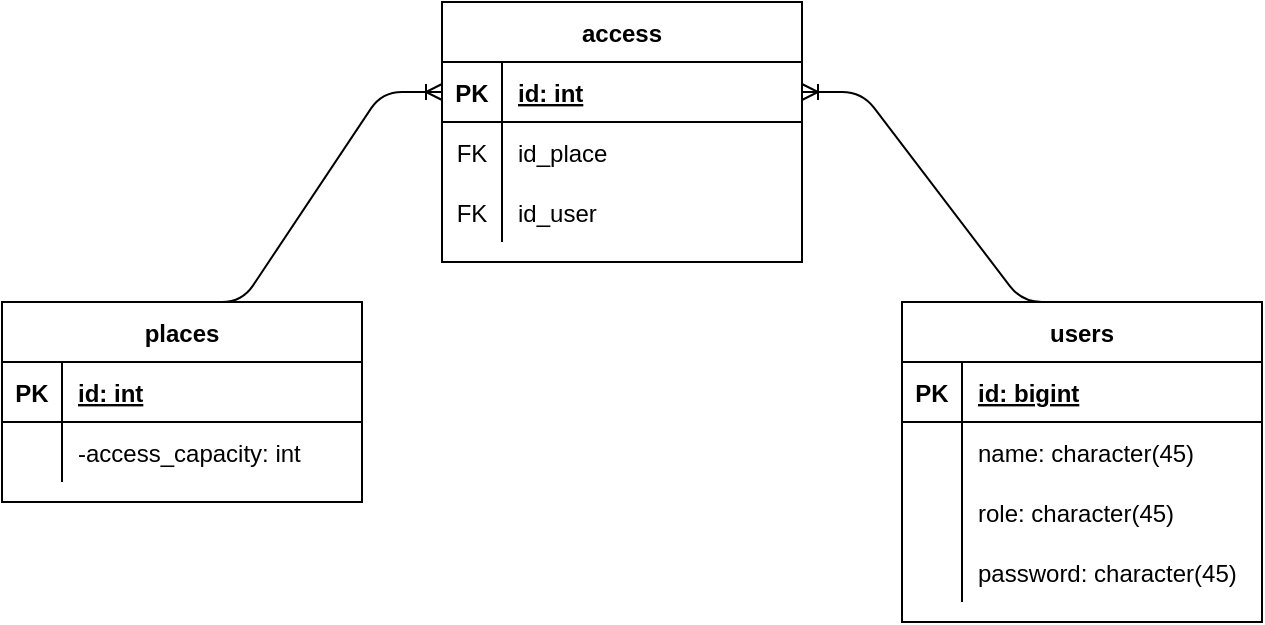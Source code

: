 <mxfile version="14.5.10" type="github">
  <diagram id="pMr2-8Fk7_t-RmYYnqNG" name="SP1">
    <mxGraphModel dx="824" dy="494" grid="1" gridSize="10" guides="1" tooltips="1" connect="1" arrows="1" fold="1" page="1" pageScale="1" pageWidth="827" pageHeight="1169" math="0" shadow="0">
      <root>
        <mxCell id="LHjxUZURgRBe0jZGBRI_-0" />
        <mxCell id="LHjxUZURgRBe0jZGBRI_-1" parent="LHjxUZURgRBe0jZGBRI_-0" />
        <mxCell id="5WBtqXstfrGItNk_PKjU-9" value="" style="edgeStyle=entityRelationEdgeStyle;fontSize=12;html=1;endArrow=ERoneToMany;exitX=0.5;exitY=0;exitDx=0;exitDy=0;" parent="LHjxUZURgRBe0jZGBRI_-1" source="rzSMgFn_EuNxf4w6TY6o-18" target="rzSMgFn_EuNxf4w6TY6o-6" edge="1">
          <mxGeometry width="100" height="100" relative="1" as="geometry">
            <mxPoint x="90" y="350.07" as="sourcePoint" />
            <mxPoint x="258.08" y="299.998" as="targetPoint" />
          </mxGeometry>
        </mxCell>
        <mxCell id="rzSMgFn_EuNxf4w6TY6o-5" value="access" style="shape=table;startSize=30;container=1;collapsible=1;childLayout=tableLayout;fixedRows=1;rowLines=0;fontStyle=1;align=center;resizeLast=1;" vertex="1" parent="LHjxUZURgRBe0jZGBRI_-1">
          <mxGeometry x="330" y="280" width="180" height="130" as="geometry" />
        </mxCell>
        <mxCell id="rzSMgFn_EuNxf4w6TY6o-6" value="" style="shape=partialRectangle;collapsible=0;dropTarget=0;pointerEvents=0;fillColor=none;top=0;left=0;bottom=1;right=0;points=[[0,0.5],[1,0.5]];portConstraint=eastwest;" vertex="1" parent="rzSMgFn_EuNxf4w6TY6o-5">
          <mxGeometry y="30" width="180" height="30" as="geometry" />
        </mxCell>
        <mxCell id="rzSMgFn_EuNxf4w6TY6o-7" value="PK" style="shape=partialRectangle;connectable=0;fillColor=none;top=0;left=0;bottom=0;right=0;fontStyle=1;overflow=hidden;" vertex="1" parent="rzSMgFn_EuNxf4w6TY6o-6">
          <mxGeometry width="30" height="30" as="geometry" />
        </mxCell>
        <mxCell id="rzSMgFn_EuNxf4w6TY6o-8" value="id: int" style="shape=partialRectangle;connectable=0;fillColor=none;top=0;left=0;bottom=0;right=0;align=left;spacingLeft=6;fontStyle=5;overflow=hidden;" vertex="1" parent="rzSMgFn_EuNxf4w6TY6o-6">
          <mxGeometry x="30" width="150" height="30" as="geometry" />
        </mxCell>
        <mxCell id="rzSMgFn_EuNxf4w6TY6o-9" value="" style="shape=partialRectangle;collapsible=0;dropTarget=0;pointerEvents=0;fillColor=none;top=0;left=0;bottom=0;right=0;points=[[0,0.5],[1,0.5]];portConstraint=eastwest;" vertex="1" parent="rzSMgFn_EuNxf4w6TY6o-5">
          <mxGeometry y="60" width="180" height="30" as="geometry" />
        </mxCell>
        <mxCell id="rzSMgFn_EuNxf4w6TY6o-10" value="FK" style="shape=partialRectangle;connectable=0;fillColor=none;top=0;left=0;bottom=0;right=0;editable=1;overflow=hidden;" vertex="1" parent="rzSMgFn_EuNxf4w6TY6o-9">
          <mxGeometry width="30" height="30" as="geometry" />
        </mxCell>
        <mxCell id="rzSMgFn_EuNxf4w6TY6o-11" value="id_place" style="shape=partialRectangle;connectable=0;fillColor=none;top=0;left=0;bottom=0;right=0;align=left;spacingLeft=6;overflow=hidden;" vertex="1" parent="rzSMgFn_EuNxf4w6TY6o-9">
          <mxGeometry x="30" width="150" height="30" as="geometry" />
        </mxCell>
        <mxCell id="rzSMgFn_EuNxf4w6TY6o-12" value="" style="shape=partialRectangle;collapsible=0;dropTarget=0;pointerEvents=0;fillColor=none;top=0;left=0;bottom=0;right=0;points=[[0,0.5],[1,0.5]];portConstraint=eastwest;" vertex="1" parent="rzSMgFn_EuNxf4w6TY6o-5">
          <mxGeometry y="90" width="180" height="30" as="geometry" />
        </mxCell>
        <mxCell id="rzSMgFn_EuNxf4w6TY6o-13" value="FK" style="shape=partialRectangle;connectable=0;fillColor=none;top=0;left=0;bottom=0;right=0;editable=1;overflow=hidden;" vertex="1" parent="rzSMgFn_EuNxf4w6TY6o-12">
          <mxGeometry width="30" height="30" as="geometry" />
        </mxCell>
        <mxCell id="rzSMgFn_EuNxf4w6TY6o-14" value="id_user" style="shape=partialRectangle;connectable=0;fillColor=none;top=0;left=0;bottom=0;right=0;align=left;spacingLeft=6;overflow=hidden;" vertex="1" parent="rzSMgFn_EuNxf4w6TY6o-12">
          <mxGeometry x="30" width="150" height="30" as="geometry" />
        </mxCell>
        <mxCell id="rzSMgFn_EuNxf4w6TY6o-18" value="places" style="shape=table;startSize=30;container=1;collapsible=1;childLayout=tableLayout;fixedRows=1;rowLines=0;fontStyle=1;align=center;resizeLast=1;" vertex="1" parent="LHjxUZURgRBe0jZGBRI_-1">
          <mxGeometry x="110" y="430" width="180" height="100" as="geometry" />
        </mxCell>
        <mxCell id="rzSMgFn_EuNxf4w6TY6o-19" value="" style="shape=partialRectangle;collapsible=0;dropTarget=0;pointerEvents=0;fillColor=none;top=0;left=0;bottom=1;right=0;points=[[0,0.5],[1,0.5]];portConstraint=eastwest;" vertex="1" parent="rzSMgFn_EuNxf4w6TY6o-18">
          <mxGeometry y="30" width="180" height="30" as="geometry" />
        </mxCell>
        <mxCell id="rzSMgFn_EuNxf4w6TY6o-20" value="PK" style="shape=partialRectangle;connectable=0;fillColor=none;top=0;left=0;bottom=0;right=0;fontStyle=1;overflow=hidden;" vertex="1" parent="rzSMgFn_EuNxf4w6TY6o-19">
          <mxGeometry width="30" height="30" as="geometry" />
        </mxCell>
        <mxCell id="rzSMgFn_EuNxf4w6TY6o-21" value="id: int" style="shape=partialRectangle;connectable=0;fillColor=none;top=0;left=0;bottom=0;right=0;align=left;spacingLeft=6;fontStyle=5;overflow=hidden;" vertex="1" parent="rzSMgFn_EuNxf4w6TY6o-19">
          <mxGeometry x="30" width="150" height="30" as="geometry" />
        </mxCell>
        <mxCell id="rzSMgFn_EuNxf4w6TY6o-22" value="" style="shape=partialRectangle;collapsible=0;dropTarget=0;pointerEvents=0;fillColor=none;top=0;left=0;bottom=0;right=0;points=[[0,0.5],[1,0.5]];portConstraint=eastwest;" vertex="1" parent="rzSMgFn_EuNxf4w6TY6o-18">
          <mxGeometry y="60" width="180" height="30" as="geometry" />
        </mxCell>
        <mxCell id="rzSMgFn_EuNxf4w6TY6o-23" value="" style="shape=partialRectangle;connectable=0;fillColor=none;top=0;left=0;bottom=0;right=0;editable=1;overflow=hidden;" vertex="1" parent="rzSMgFn_EuNxf4w6TY6o-22">
          <mxGeometry width="30" height="30" as="geometry" />
        </mxCell>
        <mxCell id="rzSMgFn_EuNxf4w6TY6o-24" value="-access_capacity: int" style="shape=partialRectangle;connectable=0;fillColor=none;top=0;left=0;bottom=0;right=0;align=left;spacingLeft=6;overflow=hidden;" vertex="1" parent="rzSMgFn_EuNxf4w6TY6o-22">
          <mxGeometry x="30" width="150" height="30" as="geometry" />
        </mxCell>
        <mxCell id="rzSMgFn_EuNxf4w6TY6o-31" value="users" style="shape=table;startSize=30;container=1;collapsible=1;childLayout=tableLayout;fixedRows=1;rowLines=0;fontStyle=1;align=center;resizeLast=1;" vertex="1" parent="LHjxUZURgRBe0jZGBRI_-1">
          <mxGeometry x="560" y="430" width="180" height="160" as="geometry" />
        </mxCell>
        <mxCell id="rzSMgFn_EuNxf4w6TY6o-32" value="" style="shape=partialRectangle;collapsible=0;dropTarget=0;pointerEvents=0;fillColor=none;top=0;left=0;bottom=1;right=0;points=[[0,0.5],[1,0.5]];portConstraint=eastwest;" vertex="1" parent="rzSMgFn_EuNxf4w6TY6o-31">
          <mxGeometry y="30" width="180" height="30" as="geometry" />
        </mxCell>
        <mxCell id="rzSMgFn_EuNxf4w6TY6o-33" value="PK" style="shape=partialRectangle;connectable=0;fillColor=none;top=0;left=0;bottom=0;right=0;fontStyle=1;overflow=hidden;" vertex="1" parent="rzSMgFn_EuNxf4w6TY6o-32">
          <mxGeometry width="30" height="30" as="geometry" />
        </mxCell>
        <mxCell id="rzSMgFn_EuNxf4w6TY6o-34" value="id: bigint" style="shape=partialRectangle;connectable=0;fillColor=none;top=0;left=0;bottom=0;right=0;align=left;spacingLeft=6;fontStyle=5;overflow=hidden;" vertex="1" parent="rzSMgFn_EuNxf4w6TY6o-32">
          <mxGeometry x="30" width="150" height="30" as="geometry" />
        </mxCell>
        <mxCell id="rzSMgFn_EuNxf4w6TY6o-35" value="" style="shape=partialRectangle;collapsible=0;dropTarget=0;pointerEvents=0;fillColor=none;top=0;left=0;bottom=0;right=0;points=[[0,0.5],[1,0.5]];portConstraint=eastwest;" vertex="1" parent="rzSMgFn_EuNxf4w6TY6o-31">
          <mxGeometry y="60" width="180" height="30" as="geometry" />
        </mxCell>
        <mxCell id="rzSMgFn_EuNxf4w6TY6o-36" value="" style="shape=partialRectangle;connectable=0;fillColor=none;top=0;left=0;bottom=0;right=0;editable=1;overflow=hidden;" vertex="1" parent="rzSMgFn_EuNxf4w6TY6o-35">
          <mxGeometry width="30" height="30" as="geometry" />
        </mxCell>
        <mxCell id="rzSMgFn_EuNxf4w6TY6o-37" value="name: character(45)" style="shape=partialRectangle;connectable=0;fillColor=none;top=0;left=0;bottom=0;right=0;align=left;spacingLeft=6;overflow=hidden;" vertex="1" parent="rzSMgFn_EuNxf4w6TY6o-35">
          <mxGeometry x="30" width="150" height="30" as="geometry" />
        </mxCell>
        <mxCell id="rzSMgFn_EuNxf4w6TY6o-38" value="" style="shape=partialRectangle;collapsible=0;dropTarget=0;pointerEvents=0;fillColor=none;top=0;left=0;bottom=0;right=0;points=[[0,0.5],[1,0.5]];portConstraint=eastwest;" vertex="1" parent="rzSMgFn_EuNxf4w6TY6o-31">
          <mxGeometry y="90" width="180" height="30" as="geometry" />
        </mxCell>
        <mxCell id="rzSMgFn_EuNxf4w6TY6o-39" value="" style="shape=partialRectangle;connectable=0;fillColor=none;top=0;left=0;bottom=0;right=0;editable=1;overflow=hidden;" vertex="1" parent="rzSMgFn_EuNxf4w6TY6o-38">
          <mxGeometry width="30" height="30" as="geometry" />
        </mxCell>
        <mxCell id="rzSMgFn_EuNxf4w6TY6o-40" value="role: character(45)" style="shape=partialRectangle;connectable=0;fillColor=none;top=0;left=0;bottom=0;right=0;align=left;spacingLeft=6;overflow=hidden;" vertex="1" parent="rzSMgFn_EuNxf4w6TY6o-38">
          <mxGeometry x="30" width="150" height="30" as="geometry" />
        </mxCell>
        <mxCell id="rzSMgFn_EuNxf4w6TY6o-41" value="" style="shape=partialRectangle;collapsible=0;dropTarget=0;pointerEvents=0;fillColor=none;top=0;left=0;bottom=0;right=0;points=[[0,0.5],[1,0.5]];portConstraint=eastwest;" vertex="1" parent="rzSMgFn_EuNxf4w6TY6o-31">
          <mxGeometry y="120" width="180" height="30" as="geometry" />
        </mxCell>
        <mxCell id="rzSMgFn_EuNxf4w6TY6o-42" value="" style="shape=partialRectangle;connectable=0;fillColor=none;top=0;left=0;bottom=0;right=0;editable=1;overflow=hidden;" vertex="1" parent="rzSMgFn_EuNxf4w6TY6o-41">
          <mxGeometry width="30" height="30" as="geometry" />
        </mxCell>
        <mxCell id="rzSMgFn_EuNxf4w6TY6o-43" value="password: character(45)" style="shape=partialRectangle;connectable=0;fillColor=none;top=0;left=0;bottom=0;right=0;align=left;spacingLeft=6;overflow=hidden;" vertex="1" parent="rzSMgFn_EuNxf4w6TY6o-41">
          <mxGeometry x="30" width="150" height="30" as="geometry" />
        </mxCell>
        <mxCell id="rzSMgFn_EuNxf4w6TY6o-44" value="" style="edgeStyle=entityRelationEdgeStyle;fontSize=12;html=1;endArrow=ERoneToMany;entryX=1;entryY=0.5;entryDx=0;entryDy=0;exitX=0.5;exitY=0;exitDx=0;exitDy=0;" edge="1" parent="LHjxUZURgRBe0jZGBRI_-1" source="rzSMgFn_EuNxf4w6TY6o-31" target="rzSMgFn_EuNxf4w6TY6o-6">
          <mxGeometry width="100" height="100" relative="1" as="geometry">
            <mxPoint x="240" y="545" as="sourcePoint" />
            <mxPoint x="340" y="335" as="targetPoint" />
          </mxGeometry>
        </mxCell>
      </root>
    </mxGraphModel>
  </diagram>
</mxfile>
